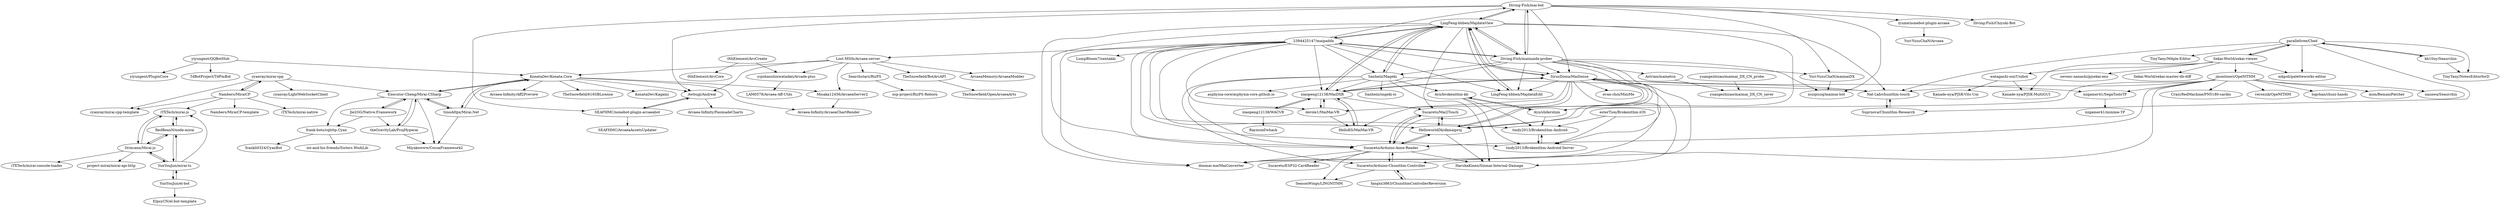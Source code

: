 digraph G {
"yiyungent/QQBotHub" -> "KonataDev/Konata.Core"
"yiyungent/QQBotHub" -> "yiyungent/PluginCore" ["e"=1]
"yiyungent/QQBotHub" -> "TdBotProject/TdPmBot" ["e"=1]
"2394425147/maipaddx" -> "LingFeng-bbben/MajdataView"
"2394425147/maipaddx" -> "Diving-Fish/maimaidx-prober"
"2394425147/maipaddx" -> "SirusDoma/MaiSense"
"2394425147/maipaddx" -> "xiaopeng12138/MaiDXR"
"2394425147/maipaddx" -> "Sanheiii/Mageki"
"2394425147/maipaddx" -> "HelloworldDk/dkmaiproj"
"2394425147/maipaddx" -> "Lost-MSth/Arcaea-server"
"2394425147/maipaddx" -> "Diving-Fish/mai-bot"
"2394425147/maipaddx" -> "derole1/MaiMai-VR"
"2394425147/maipaddx" -> "tindy2013/Brokenithm-Android"
"2394425147/maipaddx" -> "Sucareto/Arduino-Aime-Reader"
"2394425147/maipaddx" -> "donmai-me/MaiConverter"
"2394425147/maipaddx" -> "LumpBloom7/sentakki" ["e"=1]
"2394425147/maipaddx" -> "tindy2013/Brokenithm-Android-Server"
"2394425147/maipaddx" -> "LingFeng-bbben/MajdataEdit"
"watagashi-uni/Unibot" -> "Kanade-nya/PJSK-Vits-Uni"
"watagashi-uni/Unibot" -> "Kanade-nya/PJSK-MultiGUI"
"paralleltree/Ched" -> "kb10uy/Seaurchin"
"paralleltree/Ched" -> "TinyTany/M4ple-Editor"
"paralleltree/Ched" -> "TinyTany/NotesEditorforD"
"paralleltree/Ched" -> "Sekai-World/sekai-viewer"
"paralleltree/Ched" -> "Nat-Lab/chunithm-touch"
"paralleltree/Ched" -> "mkpoli/paletteworks-editor"
"paralleltree/Ched" -> "Suprnova/Chunithm-Research"
"RedBeanN/node-mirai" -> "iTXTech/mirai-js"
"RedBeanN/node-mirai" -> "YunYouJun/mirai-ts"
"RedBeanN/node-mirai" -> "Drincann/Mirai-js"
"Jie2GG/Native.Framework" -> "Executor-Cheng/Mirai-CSharp"
"Jie2GG/Native.Framework" -> "theGravityLab/ProjHyperai"
"Jie2GG/Native.Framework" -> "frank-bots/cqhttp.Cyan"
"0thElement/ArcCreate" -> "yojohanshinwataikei/Arcade-plus"
"0thElement/ArcCreate" -> "0thElement/ArcCore"
"KonataDev/Konata.Core" -> "Executor-Cheng/Mirai-CSharp"
"KonataDev/Konata.Core" -> "Misaka12456/ArcaeaServer2"
"KonataDev/Konata.Core" -> "KonataDev/Kagami"
"KonataDev/Konata.Core" -> "Awbugl/Andreal"
"KonataDev/Konata.Core" -> "SinoAHpx/Mirai.Net"
"KonataDev/Konata.Core" -> "Arcaea-Infinity/Aff2Preview"
"KonataDev/Konata.Core" -> "Arcaea-Infinity/ArcaeaChartRender"
"KonataDev/Konata.Core" -> "TheSnowfield/616SBLicense"
"YunYouJun/mirai-ts" -> "YunYouJun/el-bot"
"YunYouJun/mirai-ts" -> "RedBeanN/node-mirai"
"YunYouJun/mirai-ts" -> "Drincann/Mirai-js"
"YunYouJun/mirai-ts" -> "iTXTech/mirai-js"
"Executor-Cheng/Mirai-CSharp" -> "SinoAHpx/Mirai.Net"
"Executor-Cheng/Mirai-CSharp" -> "theGravityLab/ProjHyperai"
"Executor-Cheng/Mirai-CSharp" -> "KonataDev/Konata.Core"
"Executor-Cheng/Mirai-CSharp" -> "Miyakowww/CocoaFramework2"
"Executor-Cheng/Mirai-CSharp" -> "Jie2GG/Native.Framework"
"Executor-Cheng/Mirai-CSharp" -> "frank-bots/cqhttp.Cyan"
"frank-bots/cqhttp.Cyan" -> "int-and-his-friends/Sisters.WudiLib"
"frank-bots/cqhttp.Cyan" -> "frankli0324/CyanBot" ["e"=1]
"theGravityLab/ProjHyperai" -> "Executor-Cheng/Mirai-CSharp"
"theGravityLab/ProjHyperai" -> "Miyakowww/CocoaFramework2"
"cyanray/mirai-cpp" -> "Nambers/MiraiCP"
"cyanray/mirai-cpp" -> "cyanray/mirai-cpp-template"
"cyanray/mirai-cpp" -> "cyanray/LightWebSocketClient"
"cyanray/mirai-cpp" -> "Executor-Cheng/Mirai-CSharp"
"iyume/nonebot-plugin-arcaea" -> "Yuri-YuzuChaN/Arcaea"
"Lost-MSth/Arcaea-server" -> "Misaka12456/ArcaeaServer2"
"Lost-MSth/Arcaea-server" -> "TheSnowfield/BotArcAPI"
"Lost-MSth/Arcaea-server" -> "yojohanshinwataikei/Arcade-plus"
"Lost-MSth/Arcaea-server" -> "ArcaeaMemory/ArcaeaModder"
"Lost-MSth/Arcaea-server" -> "Searchstars/RizPS"
"Lost-MSth/Arcaea-server" -> "Awbugl/Andreal"
"Lost-MSth/Arcaea-server" -> "KonataDev/Konata.Core"
"Searchstars/RizPS" -> "osp-project/RizPS-Reborn"
"Diving-Fish/mai-bot" -> "Diving-Fish/maimaidx-prober"
"Diving-Fish/mai-bot" -> "Yuri-YuzuChaN/maimaiDX"
"Diving-Fish/mai-bot" -> "LingFeng-bbben/MajdataView"
"Diving-Fish/mai-bot" -> "SirusDoma/MaiSense"
"Diving-Fish/mai-bot" -> "xszqxszq/maimai-bot"
"Diving-Fish/mai-bot" -> "Awbugl/Andreal"
"Diving-Fish/mai-bot" -> "iyume/nonebot-plugin-arcaea"
"Diving-Fish/mai-bot" -> "SEAFHMC/nonebot-plugin-arcaeabot"
"Diving-Fish/mai-bot" -> "Diving-Fish/Chiyuki-Bot"
"Diving-Fish/maimaidx-prober" -> "Diving-Fish/mai-bot"
"Diving-Fish/maimaidx-prober" -> "LingFeng-bbben/MajdataView"
"Diving-Fish/maimaidx-prober" -> "2394425147/maipaddx"
"Diving-Fish/maimaidx-prober" -> "SirusDoma/MaiSense"
"Diving-Fish/maimaidx-prober" -> "xiaopeng12138/MaiDXR"
"Diving-Fish/maimaidx-prober" -> "donmai-me/MaiConverter"
"Diving-Fish/maimaidx-prober" -> "Yuri-YuzuChaN/maimaiDX"
"Diving-Fish/maimaidx-prober" -> "HelloworldDk/dkmaiproj"
"Diving-Fish/maimaidx-prober" -> "xszqxszq/maimai-bot"
"Diving-Fish/maimaidx-prober" -> "Sanheiii/Mageki"
"Diving-Fish/maimaidx-prober" -> "LingFeng-bbben/MajdataEdit"
"Diving-Fish/maimaidx-prober" -> "Astrian/mainetcn"
"Diving-Fish/maimaidx-prober" -> "tindy2013/Brokenithm-Android-Server"
"LingFeng-bbben/MajdataView" -> "LingFeng-bbben/MajdataEdit"
"LingFeng-bbben/MajdataView" -> "SirusDoma/MaiSense"
"LingFeng-bbben/MajdataView" -> "donmai-me/MaiConverter"
"LingFeng-bbben/MajdataView" -> "Diving-Fish/mai-bot"
"LingFeng-bbben/MajdataView" -> "Sucareto/Arduino-Aime-Reader"
"LingFeng-bbben/MajdataView" -> "Diving-Fish/maimaidx-prober"
"LingFeng-bbben/MajdataView" -> "xiaopeng12138/MaiDXR"
"LingFeng-bbben/MajdataView" -> "2394425147/maipaddx"
"LingFeng-bbben/MajdataView" -> "HelloworldDk/dkmaiproj"
"LingFeng-bbben/MajdataView" -> "Sanheiii/Mageki"
"LingFeng-bbben/MajdataView" -> "Sucareto/Mai2Touch"
"LingFeng-bbben/MajdataView" -> "Nat-Lab/chunithm-touch"
"SinoAHpx/Mirai.Net" -> "Executor-Cheng/Mirai-CSharp"
"SinoAHpx/Mirai.Net" -> "Miyakowww/CocoaFramework2"
"SinoAHpx/Mirai.Net" -> "KonataDev/Konata.Core"
"Sucareto/Arduino-Chunithm-Controller" -> "fangxx3863/ChunithmControllerReversion"
"Sucareto/Arduino-Chunithm-Controller" -> "SeasonWings/LINGNITHM"
"Sucareto/Arduino-Chunithm-Controller" -> "Sucareto/Arduino-Aime-Reader"
"Yuri-YuzuChaN/maimaiDX" -> "xszqxszq/maimai-bot"
"xiaopeng12138/WACVR" -> "xiaopeng12138/MaiDXR"
"xiaopeng12138/WACVR" -> "Raymonf/whack"
"Awbugl/Andreal" -> "SEAFHMC/nonebot-plugin-arcaeabot"
"Awbugl/Andreal" -> "Arcaea-Infinity/FanmadeCharts"
"Drincann/Mirai-js" -> "iTXTech/mirai-js"
"Drincann/Mirai-js" -> "YunYouJun/mirai-ts"
"Drincann/Mirai-js" -> "RedBeanN/node-mirai"
"Drincann/Mirai-js" -> "project-mirai/mirai-api-http" ["e"=1]
"Drincann/Mirai-js" -> "iTXTech/mirai-console-loader" ["e"=1]
"YunYouJun/el-bot" -> "YunYouJun/mirai-ts"
"YunYouJun/el-bot" -> "ElpsyCN/el-bot-template"
"Nambers/MiraiCP" -> "cyanray/mirai-cpp"
"Nambers/MiraiCP" -> "Nambers/MiraiCP-template"
"Nambers/MiraiCP" -> "cyanray/mirai-cpp-template"
"Nambers/MiraiCP" -> "iTXTech/mirai-js"
"Nambers/MiraiCP" -> "iTXTech/mirai-native" ["e"=1]
"iTXTech/mirai-js" -> "RedBeanN/node-mirai"
"iTXTech/mirai-js" -> "Drincann/Mirai-js"
"HelloworldDk/dkmaiproj" -> "Sucareto/Mai2Touch"
"HelloworldDk/dkmaiproj" -> "Sucareto/Arduino-Aime-Reader"
"HelloworldDk/dkmaiproj" -> "HarukaKinen/Sinmai-Internal-Damage"
"HelloworldDk/dkmaiproj" -> "SirusDoma/MaiSense"
"Sucareto/Arduino-Aime-Reader" -> "Sucareto/ESP32-CardReader"
"Sucareto/Arduino-Aime-Reader" -> "Sucareto/Mai2Touch"
"Sucareto/Arduino-Aime-Reader" -> "Sucareto/Arduino-Chunithm-Controller"
"Sucareto/Arduino-Aime-Reader" -> "SeasonWings/LINGNITHM"
"Sucareto/Arduino-Aime-Reader" -> "donmai-me/MaiConverter"
"Sucareto/Arduino-Aime-Reader" -> "HelloworldDk/dkmaiproj"
"Sucareto/Arduino-Aime-Reader" -> "HarukaKinen/Sinmai-Internal-Damage"
"fangxx3863/ChunithmControllerReversion" -> "Sucareto/Arduino-Chunithm-Controller"
"SirusDoma/MaiSense" -> "LingFeng-bbben/MajdataView"
"SirusDoma/MaiSense" -> "xiaopeng12138/MaiDXR"
"SirusDoma/MaiSense" -> "donmai-me/MaiConverter"
"SirusDoma/MaiSense" -> "Sucareto/Arduino-Aime-Reader"
"SirusDoma/MaiSense" -> "HelloworldDk/dkmaiproj"
"SirusDoma/MaiSense" -> "LingFeng-bbben/MajdataEdit"
"SirusDoma/MaiSense" -> "Nat-Lab/chunithm-touch"
"SirusDoma/MaiSense" -> "nzgamer41/SegaToolsTP"
"SirusDoma/MaiSense" -> "HelloKS/MaiMai-VR"
"SirusDoma/MaiSense" -> "derole1/MaiMai-VR"
"SirusDoma/MaiSense" -> "evan-choi/MiniMe"
"SirusDoma/MaiSense" -> "HarukaKinen/Sinmai-Internal-Damage"
"xiaopeng12138/MaiDXR" -> "HelloKS/MaiMai-VR"
"xiaopeng12138/MaiDXR" -> "xiaopeng12138/WACVR"
"xiaopeng12138/MaiDXR" -> "derole1/MaiMai-VR"
"xiaopeng12138/MaiDXR" -> "SirusDoma/MaiSense"
"xiaopeng12138/MaiDXR" -> "Sucareto/Mai2Touch"
"xiaopeng12138/MaiDXR" -> "LingFeng-bbben/MajdataView"
"esterTion/Brokenithm-iOS" -> "tindy2013/Brokenithm-Android"
"esterTion/Brokenithm-iOS" -> "tindy2013/Brokenithm-Android-Server"
"Sanheiii/Mageki" -> "Sucareto/Arduino-Aime-Reader"
"Sanheiii/Mageki" -> "Sanheiii/ongeki-io"
"Sanheiii/Mageki" -> "4yn/brokenithm-kb"
"Sanheiii/Mageki" -> "LingFeng-bbben/MajdataView"
"Sanheiii/Mageki" -> "xiaopeng12138/MaiDXR"
"Sanheiii/Mageki" -> "HarukaKinen/Sinmai-Internal-Damage"
"Sanheiii/Mageki" -> "Nat-Lab/chunithm-touch"
"Sanheiii/Mageki" -> "asphyxia-core/asphyxia-core.github.io" ["e"=1]
"Sanheiii/Mageki" -> "Sucareto/Arduino-Chunithm-Controller"
"Sucareto/Mai2Touch" -> "Sucareto/Arduino-Aime-Reader"
"Sucareto/Mai2Touch" -> "HelloworldDk/dkmaiproj"
"derole1/MaiMai-VR" -> "xiaopeng12138/MaiDXR"
"derole1/MaiMai-VR" -> "HelloKS/MaiMai-VR"
"Sekai-World/sekai-viewer" -> "Sekai-World/sekai-master-db-diff"
"Sekai-World/sekai-viewer" -> "paralleltree/Ched"
"Sekai-World/sekai-viewer" -> "watagashi-uni/Unibot"
"Sekai-World/sekai-viewer" -> "Kanade-nya/PJSK-MultiGUI"
"Sekai-World/sekai-viewer" -> "sevenc-nanashi/pjsekai-exo"
"Sekai-World/sekai-viewer" -> "mkpoli/paletteworks-editor"
"Sekai-World/sekai-viewer" -> "jmontineri/OpeNITHM"
"yuangezhizao/maimai_DX_CN_probe" -> "yuangezhizao/maimai_DX_CN_saver"
"yojohanshinwataikei/Arcade-plus" -> "LAM0578/Arcaea-Aff-Utils"
"4yn/slidershim" -> "4yn/brokenithm-kb"
"4yn/slidershim" -> "tindy2013/Brokenithm-Android"
"Astrian/mainetcn" -> "yuangezhizao/maimai_DX_CN_saver"
"jmontineri/OpeNITHM" -> "Sucareto/Arduino-Chunithm-Controller"
"jmontineri/OpeNITHM" -> "CrazyRedMachine/PN5180-cardio"
"jmontineri/OpeNITHM" -> "veroxzik/OpeNITHM"
"jmontineri/OpeNITHM" -> "logchan/chuni-hands"
"jmontineri/OpeNITHM" -> "mon/BemaniPatcher" ["e"=1]
"jmontineri/OpeNITHM" -> "nzgamer41/SegaToolsTP"
"jmontineri/OpeNITHM" -> "Nat-Lab/chunithm-touch"
"jmontineri/OpeNITHM" -> "nazawa/Seaurchin"
"jmontineri/OpeNITHM" -> "Sucareto/Arduino-Aime-Reader"
"jmontineri/OpeNITHM" -> "4yn/slidershim"
"SEAFHMC/nonebot-plugin-arcaeabot" -> "Awbugl/Andreal"
"SEAFHMC/nonebot-plugin-arcaeabot" -> "SEAFHMC/ArcaeaAssetsUpdater"
"TheSnowfield/BotArcAPI" -> "TheSnowfield/OpenArcaeaArts"
"kb10uy/Seaurchin" -> "paralleltree/Ched"
"kb10uy/Seaurchin" -> "TinyTany/NotesEditorforD"
"HelloKS/MaiMai-VR" -> "xiaopeng12138/MaiDXR"
"Misaka12456/ArcaeaServer2" -> "Arcaea-Infinity/ArcaeaChartRender"
"Nat-Lab/chunithm-touch" -> "Suprnova/Chunithm-Research"
"LingFeng-bbben/MajdataEdit" -> "LingFeng-bbben/MajdataView"
"nzgamer41/SegaToolsTP" -> "nzgamer41/minime-TP"
"4yn/brokenithm-kb" -> "4yn/slidershim"
"4yn/brokenithm-kb" -> "tindy2013/Brokenithm-Android"
"4yn/brokenithm-kb" -> "tindy2013/Brokenithm-Android-Server"
"Suprnova/Chunithm-Research" -> "Nat-Lab/chunithm-touch"
"tindy2013/Brokenithm-Android-Server" -> "tindy2013/Brokenithm-Android"
"tindy2013/Brokenithm-Android" -> "tindy2013/Brokenithm-Android-Server"
"yiyungent/QQBotHub" ["l"="-23.655,-18.656"]
"KonataDev/Konata.Core" ["l"="-23.698,-18.678"]
"yiyungent/PluginCore" ["l"="23.264,19.203"]
"TdBotProject/TdPmBot" ["l"="-26.472,-42.095"]
"2394425147/maipaddx" ["l"="-23.66,-18.835"]
"LingFeng-bbben/MajdataView" ["l"="-23.647,-18.845"]
"Diving-Fish/maimaidx-prober" ["l"="-23.644,-18.822"]
"SirusDoma/MaiSense" ["l"="-23.634,-18.843"]
"xiaopeng12138/MaiDXR" ["l"="-23.617,-18.84"]
"Sanheiii/Mageki" ["l"="-23.651,-18.868"]
"HelloworldDk/dkmaiproj" ["l"="-23.636,-18.86"]
"Lost-MSth/Arcaea-server" ["l"="-23.707,-18.743"]
"Diving-Fish/mai-bot" ["l"="-23.65,-18.8"]
"derole1/MaiMai-VR" ["l"="-23.619,-18.822"]
"tindy2013/Brokenithm-Android" ["l"="-23.692,-18.859"]
"Sucareto/Arduino-Aime-Reader" ["l"="-23.63,-18.878"]
"donmai-me/MaiConverter" ["l"="-23.627,-18.852"]
"LumpBloom7/sentakki" ["l"="-24.389,-18.801"]
"tindy2013/Brokenithm-Android-Server" ["l"="-23.684,-18.845"]
"LingFeng-bbben/MajdataEdit" ["l"="-23.662,-18.822"]
"watagashi-uni/Unibot" ["l"="-23.682,-19.013"]
"Kanade-nya/PJSK-Vits-Uni" ["l"="-23.682,-19.032"]
"Kanade-nya/PJSK-MultiGUI" ["l"="-23.668,-18.998"]
"paralleltree/Ched" ["l"="-23.704,-18.943"]
"kb10uy/Seaurchin" ["l"="-23.735,-18.949"]
"TinyTany/M4ple-Editor" ["l"="-23.726,-18.93"]
"TinyTany/NotesEditorforD" ["l"="-23.722,-18.957"]
"Sekai-World/sekai-viewer" ["l"="-23.688,-18.974"]
"Nat-Lab/chunithm-touch" ["l"="-23.668,-18.893"]
"mkpoli/paletteworks-editor" ["l"="-23.71,-18.968"]
"Suprnova/Chunithm-Research" ["l"="-23.687,-18.915"]
"RedBeanN/node-mirai" ["l"="-23.789,-18.47"]
"iTXTech/mirai-js" ["l"="-23.79,-18.49"]
"YunYouJun/mirai-ts" ["l"="-23.805,-18.455"]
"Drincann/Mirai-js" ["l"="-23.81,-18.478"]
"Jie2GG/Native.Framework" ["l"="-23.724,-18.606"]
"Executor-Cheng/Mirai-CSharp" ["l"="-23.716,-18.627"]
"theGravityLab/ProjHyperai" ["l"="-23.7,-18.613"]
"frank-bots/cqhttp.Cyan" ["l"="-23.706,-18.592"]
"0thElement/ArcCreate" ["l"="-23.799,-18.753"]
"yojohanshinwataikei/Arcade-plus" ["l"="-23.762,-18.748"]
"0thElement/ArcCore" ["l"="-23.825,-18.753"]
"Misaka12456/ArcaeaServer2" ["l"="-23.71,-18.706"]
"KonataDev/Kagami" ["l"="-23.678,-18.688"]
"Awbugl/Andreal" ["l"="-23.674,-18.744"]
"SinoAHpx/Mirai.Net" ["l"="-23.71,-18.651"]
"Arcaea-Infinity/Aff2Preview" ["l"="-23.687,-18.659"]
"Arcaea-Infinity/ArcaeaChartRender" ["l"="-23.716,-18.688"]
"TheSnowfield/616SBLicense" ["l"="-23.676,-18.673"]
"YunYouJun/el-bot" ["l"="-23.815,-18.429"]
"Miyakowww/CocoaFramework2" ["l"="-23.696,-18.632"]
"int-and-his-friends/Sisters.WudiLib" ["l"="-23.691,-18.571"]
"frankli0324/CyanBot" ["l"="7.995,17.466"]
"cyanray/mirai-cpp" ["l"="-23.75,-18.568"]
"Nambers/MiraiCP" ["l"="-23.767,-18.535"]
"cyanray/mirai-cpp-template" ["l"="-23.77,-18.555"]
"cyanray/LightWebSocketClient" ["l"="-23.737,-18.552"]
"iyume/nonebot-plugin-arcaea" ["l"="-23.62,-18.768"]
"Yuri-YuzuChaN/Arcaea" ["l"="-23.601,-18.753"]
"TheSnowfield/BotArcAPI" ["l"="-23.738,-18.726"]
"ArcaeaMemory/ArcaeaModder" ["l"="-23.726,-18.757"]
"Searchstars/RizPS" ["l"="-23.69,-18.724"]
"osp-project/RizPS-Reborn" ["l"="-23.671,-18.713"]
"Yuri-YuzuChaN/maimaiDX" ["l"="-23.623,-18.796"]
"xszqxszq/maimai-bot" ["l"="-23.636,-18.789"]
"SEAFHMC/nonebot-plugin-arcaeabot" ["l"="-23.659,-18.762"]
"Diving-Fish/Chiyuki-Bot" ["l"="-23.668,-18.783"]
"Astrian/mainetcn" ["l"="-23.686,-18.811"]
"Sucareto/Mai2Touch" ["l"="-23.616,-18.86"]
"Sucareto/Arduino-Chunithm-Controller" ["l"="-23.626,-18.903"]
"fangxx3863/ChunithmControllerReversion" ["l"="-23.607,-18.921"]
"SeasonWings/LINGNITHM" ["l"="-23.604,-18.901"]
"xiaopeng12138/WACVR" ["l"="-23.581,-18.841"]
"Raymonf/whack" ["l"="-23.559,-18.843"]
"Arcaea-Infinity/FanmadeCharts" ["l"="-23.658,-18.731"]
"project-mirai/mirai-api-http" ["l"="-32.348,-15.367"]
"iTXTech/mirai-console-loader" ["l"="-32.297,-15.394"]
"ElpsyCN/el-bot-template" ["l"="-23.822,-18.409"]
"Nambers/MiraiCP-template" ["l"="-23.755,-18.517"]
"iTXTech/mirai-native" ["l"="-32.29,-15.354"]
"HarukaKinen/Sinmai-Internal-Damage" ["l"="-23.616,-18.872"]
"Sucareto/ESP32-CardReader" ["l"="-23.595,-18.884"]
"nzgamer41/SegaToolsTP" ["l"="-23.651,-18.893"]
"HelloKS/MaiMai-VR" ["l"="-23.601,-18.833"]
"evan-choi/MiniMe" ["l"="-23.593,-18.817"]
"esterTion/Brokenithm-iOS" ["l"="-23.714,-18.85"]
"Sanheiii/ongeki-io" ["l"="-23.639,-18.892"]
"4yn/brokenithm-kb" ["l"="-23.683,-18.872"]
"asphyxia-core/asphyxia-core.github.io" ["l"="-24.128,-18.758"]
"Sekai-World/sekai-master-db-diff" ["l"="-23.715,-18.997"]
"sevenc-nanashi/pjsekai-exo" ["l"="-23.695,-18.997"]
"jmontineri/OpeNITHM" ["l"="-23.654,-18.924"]
"yuangezhizao/maimai_DX_CN_probe" ["l"="-23.734,-18.807"]
"yuangezhizao/maimai_DX_CN_saver" ["l"="-23.712,-18.807"]
"LAM0578/Arcaea-Aff-Utils" ["l"="-23.779,-18.736"]
"4yn/slidershim" ["l"="-23.686,-18.891"]
"CrazyRedMachine/PN5180-cardio" ["l"="-23.65,-18.952"]
"veroxzik/OpeNITHM" ["l"="-23.63,-18.938"]
"logchan/chuni-hands" ["l"="-23.631,-18.954"]
"mon/BemaniPatcher" ["l"="-24.147,-18.763"]
"nazawa/Seaurchin" ["l"="-23.667,-18.944"]
"SEAFHMC/ArcaeaAssetsUpdater" ["l"="-23.644,-18.749"]
"TheSnowfield/OpenArcaeaArts" ["l"="-23.757,-18.713"]
"nzgamer41/minime-TP" ["l"="-23.664,-18.908"]
}